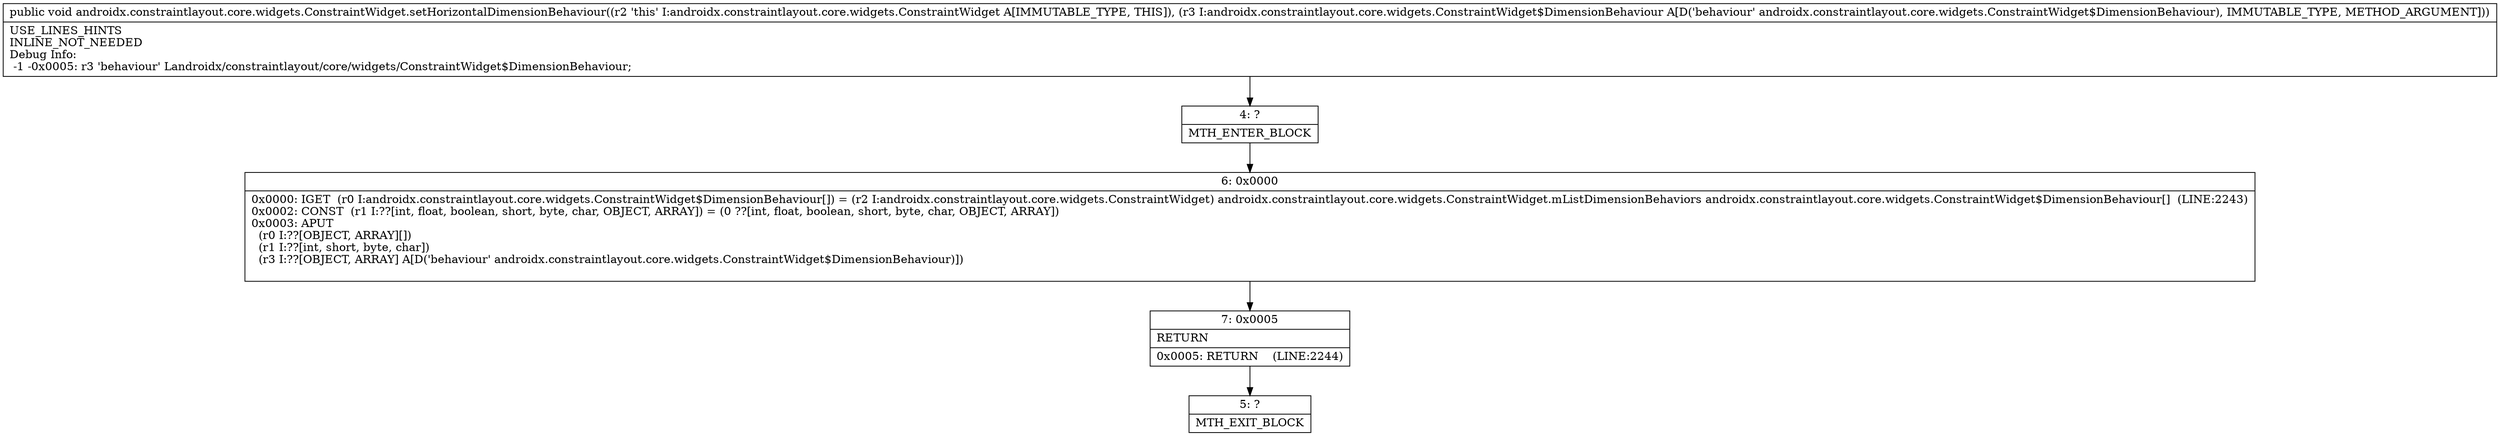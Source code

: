 digraph "CFG forandroidx.constraintlayout.core.widgets.ConstraintWidget.setHorizontalDimensionBehaviour(Landroidx\/constraintlayout\/core\/widgets\/ConstraintWidget$DimensionBehaviour;)V" {
Node_4 [shape=record,label="{4\:\ ?|MTH_ENTER_BLOCK\l}"];
Node_6 [shape=record,label="{6\:\ 0x0000|0x0000: IGET  (r0 I:androidx.constraintlayout.core.widgets.ConstraintWidget$DimensionBehaviour[]) = (r2 I:androidx.constraintlayout.core.widgets.ConstraintWidget) androidx.constraintlayout.core.widgets.ConstraintWidget.mListDimensionBehaviors androidx.constraintlayout.core.widgets.ConstraintWidget$DimensionBehaviour[]  (LINE:2243)\l0x0002: CONST  (r1 I:??[int, float, boolean, short, byte, char, OBJECT, ARRAY]) = (0 ??[int, float, boolean, short, byte, char, OBJECT, ARRAY]) \l0x0003: APUT  \l  (r0 I:??[OBJECT, ARRAY][])\l  (r1 I:??[int, short, byte, char])\l  (r3 I:??[OBJECT, ARRAY] A[D('behaviour' androidx.constraintlayout.core.widgets.ConstraintWidget$DimensionBehaviour)])\l \l}"];
Node_7 [shape=record,label="{7\:\ 0x0005|RETURN\l|0x0005: RETURN    (LINE:2244)\l}"];
Node_5 [shape=record,label="{5\:\ ?|MTH_EXIT_BLOCK\l}"];
MethodNode[shape=record,label="{public void androidx.constraintlayout.core.widgets.ConstraintWidget.setHorizontalDimensionBehaviour((r2 'this' I:androidx.constraintlayout.core.widgets.ConstraintWidget A[IMMUTABLE_TYPE, THIS]), (r3 I:androidx.constraintlayout.core.widgets.ConstraintWidget$DimensionBehaviour A[D('behaviour' androidx.constraintlayout.core.widgets.ConstraintWidget$DimensionBehaviour), IMMUTABLE_TYPE, METHOD_ARGUMENT]))  | USE_LINES_HINTS\lINLINE_NOT_NEEDED\lDebug Info:\l  \-1 \-0x0005: r3 'behaviour' Landroidx\/constraintlayout\/core\/widgets\/ConstraintWidget$DimensionBehaviour;\l}"];
MethodNode -> Node_4;Node_4 -> Node_6;
Node_6 -> Node_7;
Node_7 -> Node_5;
}

